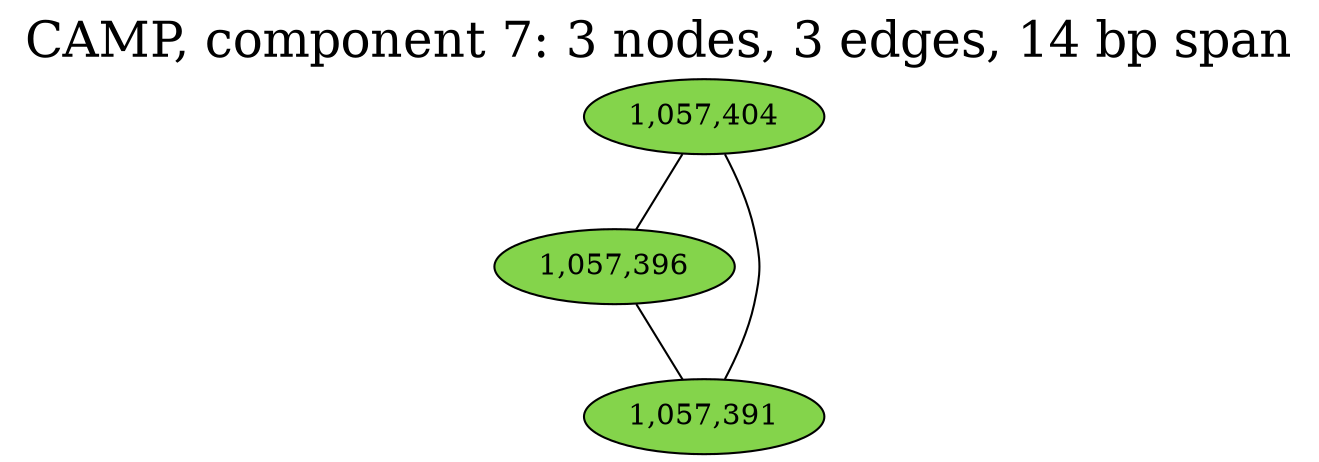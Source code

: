 graph CAMP_cc7 {
	overlap="prism50";
	outputorder="edgesfirst";
	node [style="filled"];
	label="CAMP, component 7: 3 nodes, 3 edges, 14 bp span";
	labelloc="t";
	fontsize=24;
	"1,057,404" [fillcolor="#84d44b", fontcolor="#000000"];
	"1,057,396" [fillcolor="#84d44b", fontcolor="#000000"];
	"1,057,391" [fillcolor="#84d44b", fontcolor="#000000"];
	"1,057,404" -- "1,057,391";
	"1,057,404" -- "1,057,396";
	"1,057,396" -- "1,057,391";
}